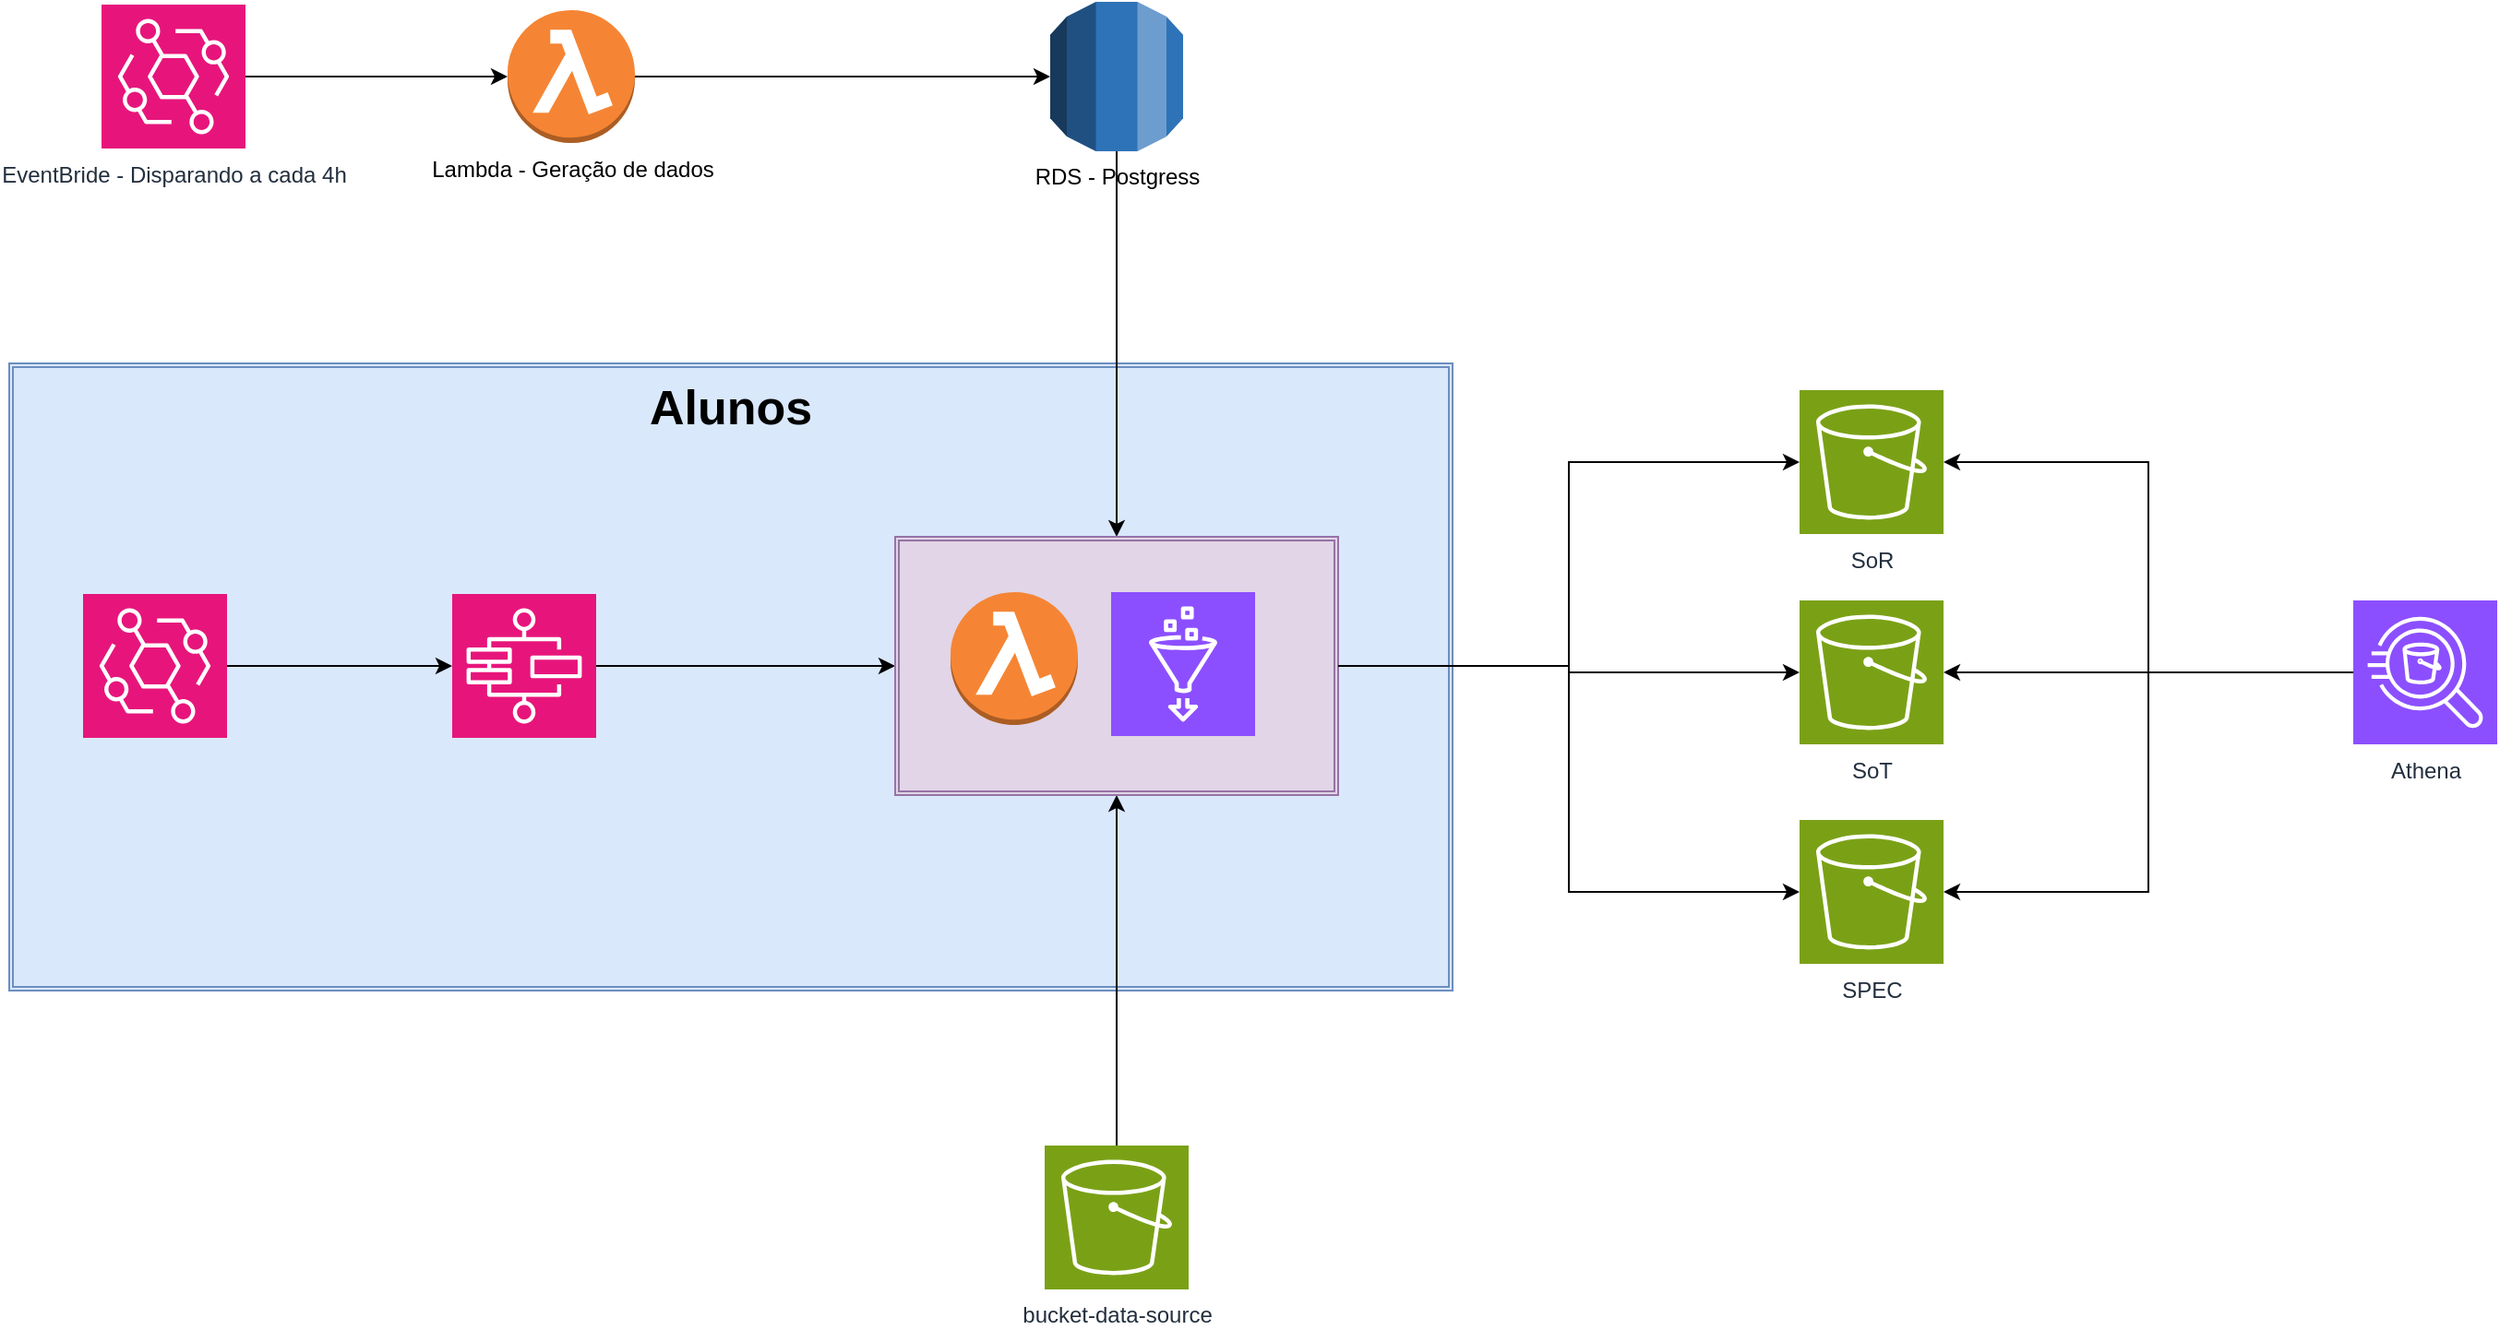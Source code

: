 <mxfile version="24.8.6">
  <diagram name="Página-1" id="P3uaS_9xfL8E__4mYRXj">
    <mxGraphModel dx="1799" dy="1041" grid="1" gridSize="10" guides="1" tooltips="1" connect="1" arrows="1" fold="1" page="1" pageScale="1" pageWidth="827" pageHeight="1169" math="0" shadow="0">
      <root>
        <mxCell id="0" />
        <mxCell id="1" parent="0" />
        <mxCell id="vcLNBUQo1I-gFnm0HsbZ-36" value="Alunos" style="shape=ext;double=1;rounded=0;whiteSpace=wrap;html=1;fillColor=#dae8fc;strokeColor=#6c8ebf;align=center;verticalAlign=top;fontSize=26;fontStyle=1" vertex="1" parent="1">
          <mxGeometry x="10" y="256" width="782" height="340" as="geometry" />
        </mxCell>
        <mxCell id="vcLNBUQo1I-gFnm0HsbZ-40" style="edgeStyle=orthogonalEdgeStyle;rounded=0;orthogonalLoop=1;jettySize=auto;html=1;entryX=0.5;entryY=1;entryDx=0;entryDy=0;" edge="1" parent="1" source="vcLNBUQo1I-gFnm0HsbZ-1" target="vcLNBUQo1I-gFnm0HsbZ-37">
          <mxGeometry relative="1" as="geometry" />
        </mxCell>
        <mxCell id="vcLNBUQo1I-gFnm0HsbZ-1" value="bucket-data-source" style="sketch=0;points=[[0,0,0],[0.25,0,0],[0.5,0,0],[0.75,0,0],[1,0,0],[0,1,0],[0.25,1,0],[0.5,1,0],[0.75,1,0],[1,1,0],[0,0.25,0],[0,0.5,0],[0,0.75,0],[1,0.25,0],[1,0.5,0],[1,0.75,0]];outlineConnect=0;fontColor=#232F3E;fillColor=#7AA116;strokeColor=#ffffff;dashed=0;verticalLabelPosition=bottom;verticalAlign=top;align=center;html=1;fontSize=12;fontStyle=0;aspect=fixed;shape=mxgraph.aws4.resourceIcon;resIcon=mxgraph.aws4.s3;" vertex="1" parent="1">
          <mxGeometry x="571" y="680" width="78" height="78" as="geometry" />
        </mxCell>
        <mxCell id="vcLNBUQo1I-gFnm0HsbZ-41" style="edgeStyle=orthogonalEdgeStyle;rounded=0;orthogonalLoop=1;jettySize=auto;html=1;entryX=0.5;entryY=0;entryDx=0;entryDy=0;" edge="1" parent="1" source="vcLNBUQo1I-gFnm0HsbZ-2" target="vcLNBUQo1I-gFnm0HsbZ-37">
          <mxGeometry relative="1" as="geometry" />
        </mxCell>
        <mxCell id="vcLNBUQo1I-gFnm0HsbZ-2" value="RDS - Postgress" style="outlineConnect=0;dashed=0;verticalLabelPosition=bottom;verticalAlign=top;align=center;html=1;shape=mxgraph.aws3.rds;fillColor=#2E73B8;gradientColor=none;" vertex="1" parent="1">
          <mxGeometry x="574" y="60" width="72" height="81" as="geometry" />
        </mxCell>
        <mxCell id="vcLNBUQo1I-gFnm0HsbZ-4" value="Lambda - Geração de dados" style="outlineConnect=0;dashed=0;verticalLabelPosition=bottom;verticalAlign=top;align=center;html=1;shape=mxgraph.aws3.lambda_function;fillColor=#F58534;gradientColor=none;" vertex="1" parent="1">
          <mxGeometry x="280" y="64.5" width="69" height="72" as="geometry" />
        </mxCell>
        <mxCell id="vcLNBUQo1I-gFnm0HsbZ-39" style="edgeStyle=orthogonalEdgeStyle;rounded=0;orthogonalLoop=1;jettySize=auto;html=1;entryX=0;entryY=0.5;entryDx=0;entryDy=0;" edge="1" parent="1" source="vcLNBUQo1I-gFnm0HsbZ-6" target="vcLNBUQo1I-gFnm0HsbZ-37">
          <mxGeometry relative="1" as="geometry" />
        </mxCell>
        <mxCell id="vcLNBUQo1I-gFnm0HsbZ-6" value="" style="sketch=0;points=[[0,0,0],[0.25,0,0],[0.5,0,0],[0.75,0,0],[1,0,0],[0,1,0],[0.25,1,0],[0.5,1,0],[0.75,1,0],[1,1,0],[0,0.25,0],[0,0.5,0],[0,0.75,0],[1,0.25,0],[1,0.5,0],[1,0.75,0]];outlineConnect=0;fontColor=#232F3E;fillColor=#E7157B;strokeColor=#ffffff;dashed=0;verticalLabelPosition=bottom;verticalAlign=top;align=center;html=1;fontSize=12;fontStyle=0;aspect=fixed;shape=mxgraph.aws4.resourceIcon;resIcon=mxgraph.aws4.step_functions;" vertex="1" parent="1">
          <mxGeometry x="250" y="381" width="78" height="78" as="geometry" />
        </mxCell>
        <mxCell id="vcLNBUQo1I-gFnm0HsbZ-9" value="Athena" style="sketch=0;points=[[0,0,0],[0.25,0,0],[0.5,0,0],[0.75,0,0],[1,0,0],[0,1,0],[0.25,1,0],[0.5,1,0],[0.75,1,0],[1,1,0],[0,0.25,0],[0,0.5,0],[0,0.75,0],[1,0.25,0],[1,0.5,0],[1,0.75,0]];outlineConnect=0;fontColor=#232F3E;fillColor=#8C4FFF;strokeColor=#ffffff;dashed=0;verticalLabelPosition=bottom;verticalAlign=top;align=center;html=1;fontSize=12;fontStyle=0;aspect=fixed;shape=mxgraph.aws4.resourceIcon;resIcon=mxgraph.aws4.athena;" vertex="1" parent="1">
          <mxGeometry x="1280" y="384.5" width="78" height="78" as="geometry" />
        </mxCell>
        <mxCell id="vcLNBUQo1I-gFnm0HsbZ-11" value="EventBride - Disparando a cada 4h" style="sketch=0;points=[[0,0,0],[0.25,0,0],[0.5,0,0],[0.75,0,0],[1,0,0],[0,1,0],[0.25,1,0],[0.5,1,0],[0.75,1,0],[1,1,0],[0,0.25,0],[0,0.5,0],[0,0.75,0],[1,0.25,0],[1,0.5,0],[1,0.75,0]];outlineConnect=0;fontColor=#232F3E;fillColor=#E7157B;strokeColor=#ffffff;dashed=0;verticalLabelPosition=bottom;verticalAlign=top;align=center;html=1;fontSize=12;fontStyle=0;aspect=fixed;shape=mxgraph.aws4.resourceIcon;resIcon=mxgraph.aws4.eventbridge;" vertex="1" parent="1">
          <mxGeometry x="60" y="61.5" width="78" height="78" as="geometry" />
        </mxCell>
        <mxCell id="vcLNBUQo1I-gFnm0HsbZ-12" style="edgeStyle=orthogonalEdgeStyle;rounded=0;orthogonalLoop=1;jettySize=auto;html=1;entryX=0;entryY=0.5;entryDx=0;entryDy=0;entryPerimeter=0;" edge="1" parent="1" source="vcLNBUQo1I-gFnm0HsbZ-11" target="vcLNBUQo1I-gFnm0HsbZ-4">
          <mxGeometry relative="1" as="geometry" />
        </mxCell>
        <mxCell id="vcLNBUQo1I-gFnm0HsbZ-13" style="edgeStyle=orthogonalEdgeStyle;rounded=0;orthogonalLoop=1;jettySize=auto;html=1;entryX=0;entryY=0.5;entryDx=0;entryDy=0;entryPerimeter=0;" edge="1" parent="1" source="vcLNBUQo1I-gFnm0HsbZ-4" target="vcLNBUQo1I-gFnm0HsbZ-2">
          <mxGeometry relative="1" as="geometry" />
        </mxCell>
        <mxCell id="vcLNBUQo1I-gFnm0HsbZ-14" value="&lt;div&gt;SoR&lt;/div&gt;" style="sketch=0;points=[[0,0,0],[0.25,0,0],[0.5,0,0],[0.75,0,0],[1,0,0],[0,1,0],[0.25,1,0],[0.5,1,0],[0.75,1,0],[1,1,0],[0,0.25,0],[0,0.5,0],[0,0.75,0],[1,0.25,0],[1,0.5,0],[1,0.75,0]];outlineConnect=0;fontColor=#232F3E;fillColor=#7AA116;strokeColor=#ffffff;dashed=0;verticalLabelPosition=bottom;verticalAlign=top;align=center;html=1;fontSize=12;fontStyle=0;aspect=fixed;shape=mxgraph.aws4.resourceIcon;resIcon=mxgraph.aws4.s3;" vertex="1" parent="1">
          <mxGeometry x="980" y="270.5" width="78" height="78" as="geometry" />
        </mxCell>
        <mxCell id="vcLNBUQo1I-gFnm0HsbZ-15" value="&lt;div&gt;SoT&lt;/div&gt;" style="sketch=0;points=[[0,0,0],[0.25,0,0],[0.5,0,0],[0.75,0,0],[1,0,0],[0,1,0],[0.25,1,0],[0.5,1,0],[0.75,1,0],[1,1,0],[0,0.25,0],[0,0.5,0],[0,0.75,0],[1,0.25,0],[1,0.5,0],[1,0.75,0]];outlineConnect=0;fontColor=#232F3E;fillColor=#7AA116;strokeColor=#ffffff;dashed=0;verticalLabelPosition=bottom;verticalAlign=top;align=center;html=1;fontSize=12;fontStyle=0;aspect=fixed;shape=mxgraph.aws4.resourceIcon;resIcon=mxgraph.aws4.s3;" vertex="1" parent="1">
          <mxGeometry x="980" y="384.5" width="78" height="78" as="geometry" />
        </mxCell>
        <mxCell id="vcLNBUQo1I-gFnm0HsbZ-16" value="SPEC" style="sketch=0;points=[[0,0,0],[0.25,0,0],[0.5,0,0],[0.75,0,0],[1,0,0],[0,1,0],[0.25,1,0],[0.5,1,0],[0.75,1,0],[1,1,0],[0,0.25,0],[0,0.5,0],[0,0.75,0],[1,0.25,0],[1,0.5,0],[1,0.75,0]];outlineConnect=0;fontColor=#232F3E;fillColor=#7AA116;strokeColor=#ffffff;dashed=0;verticalLabelPosition=bottom;verticalAlign=top;align=center;html=1;fontSize=12;fontStyle=0;aspect=fixed;shape=mxgraph.aws4.resourceIcon;resIcon=mxgraph.aws4.s3;" vertex="1" parent="1">
          <mxGeometry x="980" y="503.5" width="78" height="78" as="geometry" />
        </mxCell>
        <mxCell id="vcLNBUQo1I-gFnm0HsbZ-21" value="" style="sketch=0;points=[[0,0,0],[0.25,0,0],[0.5,0,0],[0.75,0,0],[1,0,0],[0,1,0],[0.25,1,0],[0.5,1,0],[0.75,1,0],[1,1,0],[0,0.25,0],[0,0.5,0],[0,0.75,0],[1,0.25,0],[1,0.5,0],[1,0.75,0]];outlineConnect=0;fontColor=#232F3E;fillColor=#E7157B;strokeColor=#ffffff;dashed=0;verticalLabelPosition=bottom;verticalAlign=top;align=center;html=1;fontSize=12;fontStyle=0;aspect=fixed;shape=mxgraph.aws4.resourceIcon;resIcon=mxgraph.aws4.eventbridge;" vertex="1" parent="1">
          <mxGeometry x="50" y="381" width="78" height="78" as="geometry" />
        </mxCell>
        <mxCell id="vcLNBUQo1I-gFnm0HsbZ-22" style="edgeStyle=orthogonalEdgeStyle;rounded=0;orthogonalLoop=1;jettySize=auto;html=1;entryX=0;entryY=0.5;entryDx=0;entryDy=0;entryPerimeter=0;" edge="1" parent="1" source="vcLNBUQo1I-gFnm0HsbZ-21" target="vcLNBUQo1I-gFnm0HsbZ-6">
          <mxGeometry relative="1" as="geometry" />
        </mxCell>
        <mxCell id="vcLNBUQo1I-gFnm0HsbZ-33" style="edgeStyle=orthogonalEdgeStyle;rounded=0;orthogonalLoop=1;jettySize=auto;html=1;entryX=1;entryY=0.5;entryDx=0;entryDy=0;entryPerimeter=0;" edge="1" parent="1" source="vcLNBUQo1I-gFnm0HsbZ-9" target="vcLNBUQo1I-gFnm0HsbZ-14">
          <mxGeometry relative="1" as="geometry" />
        </mxCell>
        <mxCell id="vcLNBUQo1I-gFnm0HsbZ-34" style="edgeStyle=orthogonalEdgeStyle;rounded=0;orthogonalLoop=1;jettySize=auto;html=1;entryX=1;entryY=0.5;entryDx=0;entryDy=0;entryPerimeter=0;" edge="1" parent="1" source="vcLNBUQo1I-gFnm0HsbZ-9" target="vcLNBUQo1I-gFnm0HsbZ-15">
          <mxGeometry relative="1" as="geometry" />
        </mxCell>
        <mxCell id="vcLNBUQo1I-gFnm0HsbZ-35" style="edgeStyle=orthogonalEdgeStyle;rounded=0;orthogonalLoop=1;jettySize=auto;html=1;entryX=1;entryY=0.5;entryDx=0;entryDy=0;entryPerimeter=0;" edge="1" parent="1" source="vcLNBUQo1I-gFnm0HsbZ-9" target="vcLNBUQo1I-gFnm0HsbZ-16">
          <mxGeometry relative="1" as="geometry" />
        </mxCell>
        <mxCell id="vcLNBUQo1I-gFnm0HsbZ-38" value="" style="group" vertex="1" connectable="0" parent="1">
          <mxGeometry x="490" y="350" width="240" height="140" as="geometry" />
        </mxCell>
        <mxCell id="vcLNBUQo1I-gFnm0HsbZ-37" value="" style="shape=ext;double=1;rounded=0;whiteSpace=wrap;html=1;fillColor=#e1d5e7;strokeColor=#9673a6;align=center;verticalAlign=top;fontSize=26;fontStyle=1" vertex="1" parent="vcLNBUQo1I-gFnm0HsbZ-38">
          <mxGeometry width="240" height="140" as="geometry" />
        </mxCell>
        <mxCell id="vcLNBUQo1I-gFnm0HsbZ-3" value="" style="sketch=0;points=[[0,0,0],[0.25,0,0],[0.5,0,0],[0.75,0,0],[1,0,0],[0,1,0],[0.25,1,0],[0.5,1,0],[0.75,1,0],[1,1,0],[0,0.25,0],[0,0.5,0],[0,0.75,0],[1,0.25,0],[1,0.5,0],[1,0.75,0]];outlineConnect=0;fontColor=#232F3E;fillColor=#8C4FFF;strokeColor=#ffffff;dashed=0;verticalLabelPosition=bottom;verticalAlign=top;align=center;html=1;fontSize=12;fontStyle=0;aspect=fixed;shape=mxgraph.aws4.resourceIcon;resIcon=mxgraph.aws4.glue;" vertex="1" parent="vcLNBUQo1I-gFnm0HsbZ-38">
          <mxGeometry x="117" y="30" width="78" height="78" as="geometry" />
        </mxCell>
        <mxCell id="vcLNBUQo1I-gFnm0HsbZ-32" value="" style="outlineConnect=0;dashed=0;verticalLabelPosition=bottom;verticalAlign=top;align=center;html=1;shape=mxgraph.aws3.lambda_function;fillColor=#F58534;gradientColor=none;" vertex="1" parent="vcLNBUQo1I-gFnm0HsbZ-38">
          <mxGeometry x="30" y="30" width="69" height="72" as="geometry" />
        </mxCell>
        <mxCell id="vcLNBUQo1I-gFnm0HsbZ-42" style="edgeStyle=orthogonalEdgeStyle;rounded=0;orthogonalLoop=1;jettySize=auto;html=1;entryX=0;entryY=0.5;entryDx=0;entryDy=0;entryPerimeter=0;" edge="1" parent="1" source="vcLNBUQo1I-gFnm0HsbZ-37" target="vcLNBUQo1I-gFnm0HsbZ-14">
          <mxGeometry relative="1" as="geometry" />
        </mxCell>
        <mxCell id="vcLNBUQo1I-gFnm0HsbZ-43" style="edgeStyle=orthogonalEdgeStyle;rounded=0;orthogonalLoop=1;jettySize=auto;html=1;entryX=0;entryY=0.5;entryDx=0;entryDy=0;entryPerimeter=0;" edge="1" parent="1" source="vcLNBUQo1I-gFnm0HsbZ-37" target="vcLNBUQo1I-gFnm0HsbZ-15">
          <mxGeometry relative="1" as="geometry" />
        </mxCell>
        <mxCell id="vcLNBUQo1I-gFnm0HsbZ-44" style="edgeStyle=orthogonalEdgeStyle;rounded=0;orthogonalLoop=1;jettySize=auto;html=1;entryX=0;entryY=0.5;entryDx=0;entryDy=0;entryPerimeter=0;" edge="1" parent="1" source="vcLNBUQo1I-gFnm0HsbZ-37" target="vcLNBUQo1I-gFnm0HsbZ-16">
          <mxGeometry relative="1" as="geometry" />
        </mxCell>
      </root>
    </mxGraphModel>
  </diagram>
</mxfile>
